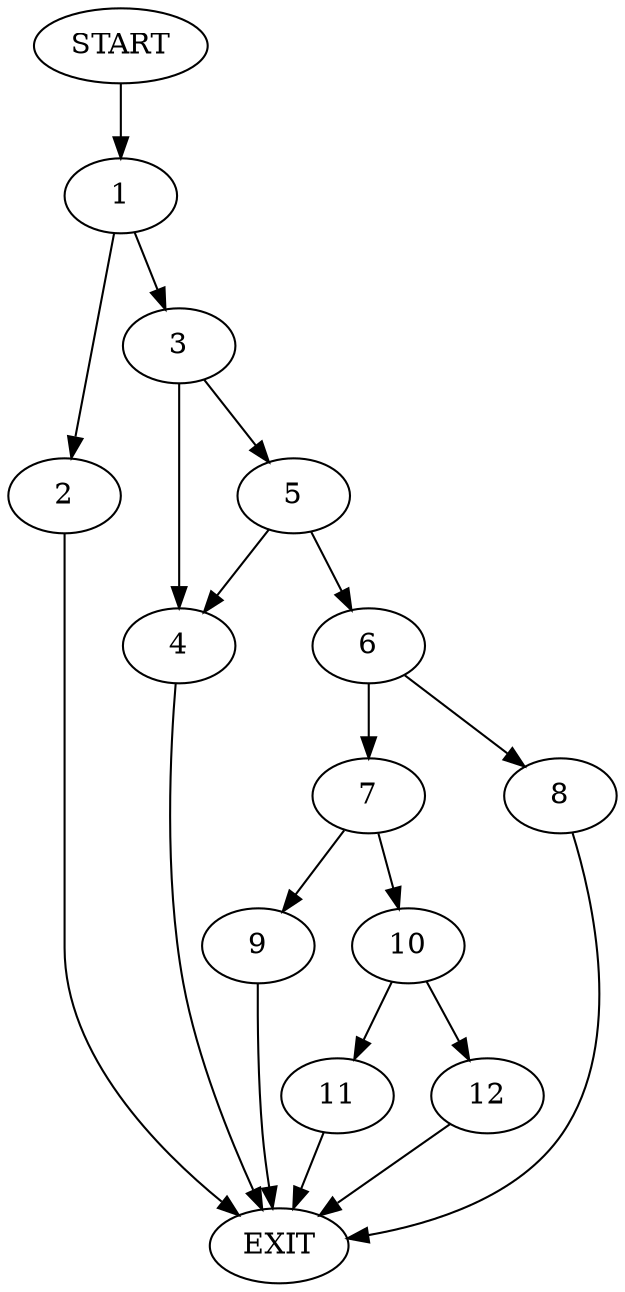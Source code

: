 digraph {
0 [label="START"]
13 [label="EXIT"]
0 -> 1
1 -> 2
1 -> 3
3 -> 4
3 -> 5
2 -> 13
4 -> 13
5 -> 6
5 -> 4
6 -> 7
6 -> 8
8 -> 13
7 -> 9
7 -> 10
10 -> 11
10 -> 12
9 -> 13
12 -> 13
11 -> 13
}
